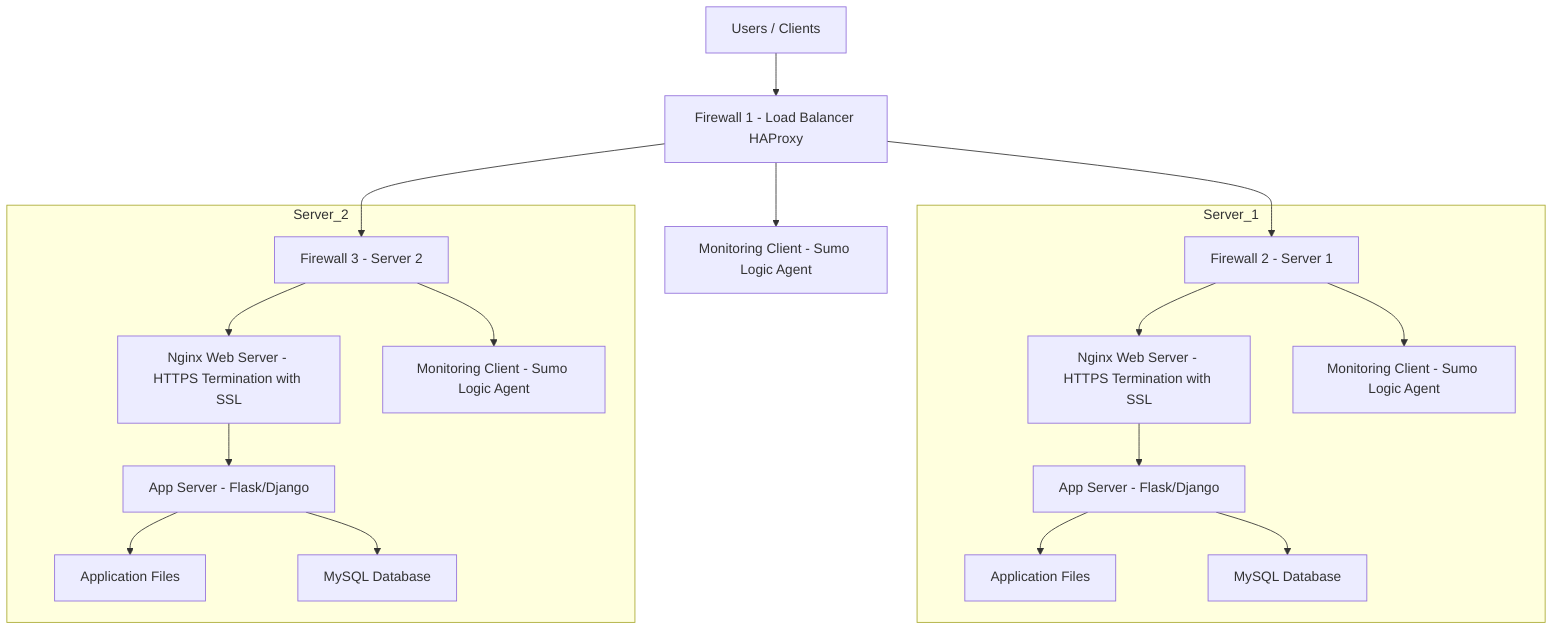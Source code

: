 flowchart TD
    A[Users / Clients] --> B[Firewall 1 - Load Balancer HAProxy]

    B --> C1[Firewall 2 - Server 1]
    B --> C2[Firewall 3 - Server 2]

    subgraph Server_1
        C1 --> D1[Nginx Web Server - HTTPS Termination with SSL]
        D1 --> E1[App Server - Flask/Django]
        E1 --> F1[Application Files]
        E1 --> G1[MySQL Database]
        C1 --> M1[Monitoring Client - Sumo Logic Agent]
    end

    subgraph Server_2
        C2 --> D2[Nginx Web Server - HTTPS Termination with SSL]
        D2 --> E2[App Server - Flask/Django]
        E2 --> F2[Application Files]
        E2 --> G2[MySQL Database]
        C2 --> M2[Monitoring Client - Sumo Logic Agent]
    end

    B --> M0[Monitoring Client - Sumo Logic Agent]